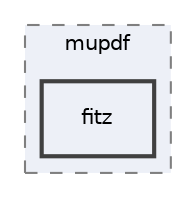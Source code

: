 digraph "P4ALL_OCR-TABLES/vendor/MuPDF/include/mupdf/fitz"
{
 // LATEX_PDF_SIZE
  edge [fontname="Helvetica",fontsize="10",labelfontname="Helvetica",labelfontsize="10"];
  node [fontname="Helvetica",fontsize="10",shape=record];
  compound=true
  subgraph clusterdir_682a3544a28d06ab7707c6573cece4d1 {
    graph [ bgcolor="#edf0f7", pencolor="grey50", style="filled,dashed,", label="mupdf", fontname="Helvetica", fontsize="10", URL="dir_682a3544a28d06ab7707c6573cece4d1.html"]
  dir_cb26a656b43188e6ad2025d45ff51edf [shape=box, label="fitz", style="filled,bold,", fillcolor="#edf0f7", color="grey25", URL="dir_cb26a656b43188e6ad2025d45ff51edf.html"];
  }
}

